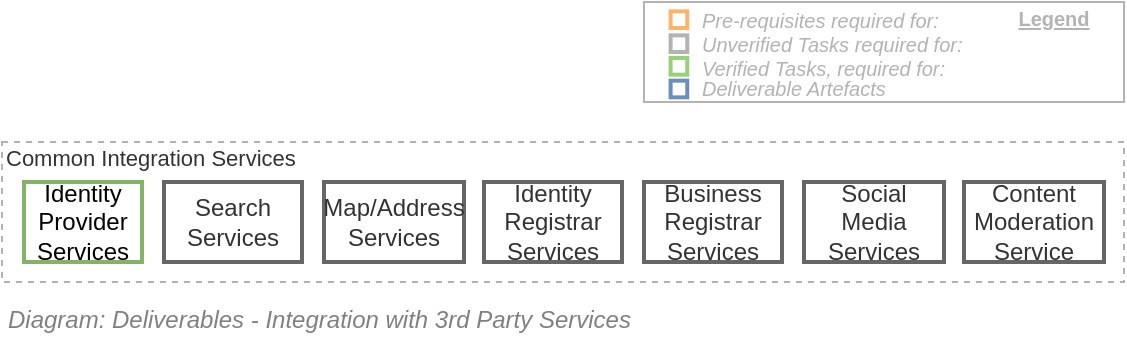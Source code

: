 <mxfile version="20.3.0" type="device"><diagram id="m1ON30hpPh1ZufX0Ciep" name="Environment/Service Integration"><mxGraphModel dx="782" dy="515" grid="1" gridSize="10" guides="1" tooltips="1" connect="1" arrows="1" fold="1" page="1" pageScale="1" pageWidth="827" pageHeight="1169" math="0" shadow="0"><root><mxCell id="ImX6mfY4Xq3XfoePtbRC-0"/><mxCell id="ImX6mfY4Xq3XfoePtbRC-1" value="Diagram" parent="ImX6mfY4Xq3XfoePtbRC-0"/><mxCell id="3b3DIeZEQP-zWh_ejspz-0" value="Common Integration Services" style="rounded=0;whiteSpace=wrap;html=1;shadow=0;glass=0;comic=0;strokeColor=#B3B3B3;fillColor=none;fontSize=11;align=left;fontColor=#333333;recursiveResize=0;container=1;collapsible=0;verticalAlign=top;spacing=2;spacingTop=-5;dashed=1;" parent="ImX6mfY4Xq3XfoePtbRC-1" vertex="1"><mxGeometry x="119" y="230" width="561" height="70" as="geometry"/></mxCell><mxCell id="3b3DIeZEQP-zWh_ejspz-1" value="Map/Address Services" style="rounded=0;whiteSpace=wrap;html=1;shadow=0;glass=0;comic=0;strokeColor=#666666;fontSize=12;align=center;recursiveResize=0;container=1;collapsible=0;strokeWidth=2;fontColor=#333333;fillColor=none;" parent="3b3DIeZEQP-zWh_ejspz-0" vertex="1"><mxGeometry x="161" y="20" width="70" height="40" as="geometry"/></mxCell><mxCell id="3b3DIeZEQP-zWh_ejspz-2" value="Identity Registrar Services" style="rounded=0;whiteSpace=wrap;html=1;shadow=0;glass=0;comic=0;strokeColor=#666666;fontSize=12;align=center;recursiveResize=0;container=1;collapsible=0;strokeWidth=2;fontColor=#333333;fillColor=none;" parent="3b3DIeZEQP-zWh_ejspz-0" vertex="1"><mxGeometry x="241" y="20" width="69" height="40" as="geometry"/></mxCell><mxCell id="3b3DIeZEQP-zWh_ejspz-3" value="&lt;font style=&quot;font-size: 12px&quot;&gt;Business Registrar&lt;br style=&quot;font-size: 12px&quot;&gt;Services&lt;br style=&quot;font-size: 12px&quot;&gt;&lt;/font&gt;" style="rounded=0;whiteSpace=wrap;html=1;shadow=0;glass=0;comic=0;strokeColor=#666666;fontSize=12;align=center;recursiveResize=0;container=1;collapsible=0;strokeWidth=2;fontColor=#333333;fillColor=none;" parent="3b3DIeZEQP-zWh_ejspz-0" vertex="1"><mxGeometry x="321" y="20" width="69" height="40" as="geometry"/></mxCell><mxCell id="3b3DIeZEQP-zWh_ejspz-4" value="Identity&lt;br style=&quot;font-size: 12px&quot;&gt;Provider Services" style="rounded=0;whiteSpace=wrap;html=1;shadow=0;glass=0;comic=0;strokeColor=#82b366;fontSize=12;align=center;recursiveResize=0;container=1;collapsible=0;strokeWidth=2;fillColor=none;" parent="3b3DIeZEQP-zWh_ejspz-0" vertex="1"><mxGeometry x="11" y="20" width="59" height="40" as="geometry"/></mxCell><mxCell id="3b3DIeZEQP-zWh_ejspz-5" value="Search Services" style="rounded=0;whiteSpace=wrap;html=1;shadow=0;glass=0;comic=0;strokeColor=#666666;fontSize=12;align=center;recursiveResize=0;container=1;collapsible=0;strokeWidth=2;fontColor=#333333;fillColor=none;" parent="3b3DIeZEQP-zWh_ejspz-0" vertex="1"><mxGeometry x="81" y="20" width="69" height="40" as="geometry"/></mxCell><mxCell id="3b3DIeZEQP-zWh_ejspz-6" value="&lt;span style=&quot;font-size: 12px;&quot;&gt;Social Media Services&lt;/span&gt;" style="rounded=0;whiteSpace=wrap;html=1;shadow=0;glass=0;comic=0;strokeColor=#666666;fontSize=12;align=center;recursiveResize=0;container=1;collapsible=0;strokeWidth=2;fontColor=#333333;fillColor=none;" parent="3b3DIeZEQP-zWh_ejspz-0" vertex="1"><mxGeometry x="401" y="20" width="70" height="40" as="geometry"/></mxCell><mxCell id="3b3DIeZEQP-zWh_ejspz-28" value="&lt;span style=&quot;font-size: 12px;&quot;&gt;Content Moderation Service&lt;/span&gt;" style="rounded=0;whiteSpace=wrap;html=1;shadow=0;glass=0;comic=0;strokeColor=#666666;fontSize=12;align=center;recursiveResize=0;container=1;collapsible=0;strokeWidth=2;fontColor=#333333;fillColor=none;" parent="3b3DIeZEQP-zWh_ejspz-0" vertex="1"><mxGeometry x="481" y="20" width="70" height="40" as="geometry"/></mxCell><mxCell id="uJLVWgCJP8fxUEalLM_R-0" value="Title/Diagram" parent="ImX6mfY4Xq3XfoePtbRC-0"/><mxCell id="3b3DIeZEQP-zWh_ejspz-20" value="&lt;font style=&quot;font-size: 12px&quot;&gt;Diagram: Deliverables - Integration with 3rd Party Services&lt;br&gt;&lt;/font&gt;" style="text;strokeColor=none;fillColor=none;html=1;fontSize=24;fontStyle=2;verticalAlign=middle;align=left;shadow=0;glass=0;comic=0;opacity=30;fontColor=#808080;rounded=0;" parent="uJLVWgCJP8fxUEalLM_R-0" vertex="1"><mxGeometry x="120" y="305" width="520" height="20" as="geometry"/></mxCell><mxCell id="uJLVWgCJP8fxUEalLM_R-1" value="Legend" parent="ImX6mfY4Xq3XfoePtbRC-0"/><mxCell id="3b3DIeZEQP-zWh_ejspz-10" value="" style="rounded=0;whiteSpace=wrap;html=1;fontSize=10;align=left;container=1;collapsible=0;fontColor=#B3B3B3;strokeColor=#B3B3B3;" parent="uJLVWgCJP8fxUEalLM_R-1" vertex="1"><mxGeometry x="440" y="160" width="240" height="50" as="geometry"/></mxCell><mxCell id="3b3DIeZEQP-zWh_ejspz-11" value="" style="whiteSpace=wrap;html=1;aspect=fixed;fillColor=none;fontSize=10;align=left;fontStyle=2;strokeWidth=2;strokeColor=#FFB366;" parent="3b3DIeZEQP-zWh_ejspz-10" vertex="1"><mxGeometry x="13.294" y="4.667" width="8.333" height="8.333" as="geometry"/></mxCell><mxCell id="3b3DIeZEQP-zWh_ejspz-12" value="" style="whiteSpace=wrap;html=1;aspect=fixed;fillColor=none;fontSize=10;align=left;fontStyle=2;strokeWidth=2;strokeColor=#97D077;" parent="3b3DIeZEQP-zWh_ejspz-10" vertex="1"><mxGeometry x="13.294" y="28" width="8.333" height="8.333" as="geometry"/></mxCell><mxCell id="3b3DIeZEQP-zWh_ejspz-13" value="" style="whiteSpace=wrap;html=1;aspect=fixed;strokeColor=#6c8ebf;fontSize=10;align=left;fontStyle=2;strokeWidth=2;fillColor=none;" parent="3b3DIeZEQP-zWh_ejspz-10" vertex="1"><mxGeometry x="13.294" y="39.333" width="8.333" height="8.333" as="geometry"/></mxCell><mxCell id="3b3DIeZEQP-zWh_ejspz-14" value="Pre-requisites required for:" style="text;html=1;strokeColor=none;fillColor=none;align=left;verticalAlign=middle;whiteSpace=wrap;rounded=0;fontSize=10;fontStyle=2;fontColor=#B3B3B3;" parent="3b3DIeZEQP-zWh_ejspz-10" vertex="1"><mxGeometry x="26.595" y="4.667" width="213.405" height="8.333" as="geometry"/></mxCell><mxCell id="3b3DIeZEQP-zWh_ejspz-15" value="Verified Tasks, required for:" style="text;html=1;strokeColor=none;fillColor=none;align=left;verticalAlign=middle;whiteSpace=wrap;rounded=0;fontSize=10;fontStyle=2;fontColor=#B3B3B3;" parent="3b3DIeZEQP-zWh_ejspz-10" vertex="1"><mxGeometry x="26.59" y="30" width="213.41" height="6.33" as="geometry"/></mxCell><mxCell id="3b3DIeZEQP-zWh_ejspz-16" value="Deliverable Artefacts" style="text;html=1;strokeColor=none;fillColor=none;align=left;verticalAlign=middle;whiteSpace=wrap;rounded=0;fontSize=10;fontStyle=2;fontColor=#B3B3B3;" parent="3b3DIeZEQP-zWh_ejspz-10" vertex="1"><mxGeometry x="26.595" y="39.333" width="213.405" height="8.333" as="geometry"/></mxCell><mxCell id="3b3DIeZEQP-zWh_ejspz-17" value="Legend" style="text;html=1;strokeColor=none;fillColor=none;align=center;verticalAlign=middle;whiteSpace=wrap;rounded=0;fontSize=10;fontStyle=5;fontColor=#B3B3B3;" parent="3b3DIeZEQP-zWh_ejspz-10" vertex="1"><mxGeometry x="180" width="50" height="16.67" as="geometry"/></mxCell><mxCell id="3b3DIeZEQP-zWh_ejspz-18" value="" style="whiteSpace=wrap;html=1;aspect=fixed;fontSize=10;align=left;fontStyle=2;strokeWidth=2;fontColor=#333333;fillColor=none;strokeColor=#B3B3B3;" parent="3b3DIeZEQP-zWh_ejspz-10" vertex="1"><mxGeometry x="13.294" y="16.667" width="8.333" height="8.333" as="geometry"/></mxCell><mxCell id="3b3DIeZEQP-zWh_ejspz-19" value="Unverified Tasks required for:" style="text;html=1;strokeColor=none;fillColor=none;align=left;verticalAlign=middle;whiteSpace=wrap;rounded=0;fontSize=10;fontStyle=2;fontColor=#B3B3B3;" parent="3b3DIeZEQP-zWh_ejspz-10" vertex="1"><mxGeometry x="26.595" y="16.667" width="213.405" height="8.333" as="geometry"/></mxCell></root></mxGraphModel></diagram></mxfile>